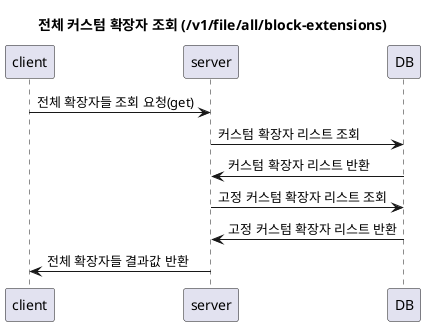 @startuml

title 전체 커스텀 확장자 조회 (/v1/file/all/block-extensions)

participant client
participant server
participant DB

client -> server: 전체 확장자들 조회 요청(get)
server -> DB : 커스텀 확장자 리스트 조회
server <- DB : 커스텀 확장자 리스트 반환
server -> DB : 고정 커스텀 확장자 리스트 조회
server <- DB : 고정 커스텀 확장자 리스트 반환
client <- server : 전체 확장자들 결과값 반환


@enduml